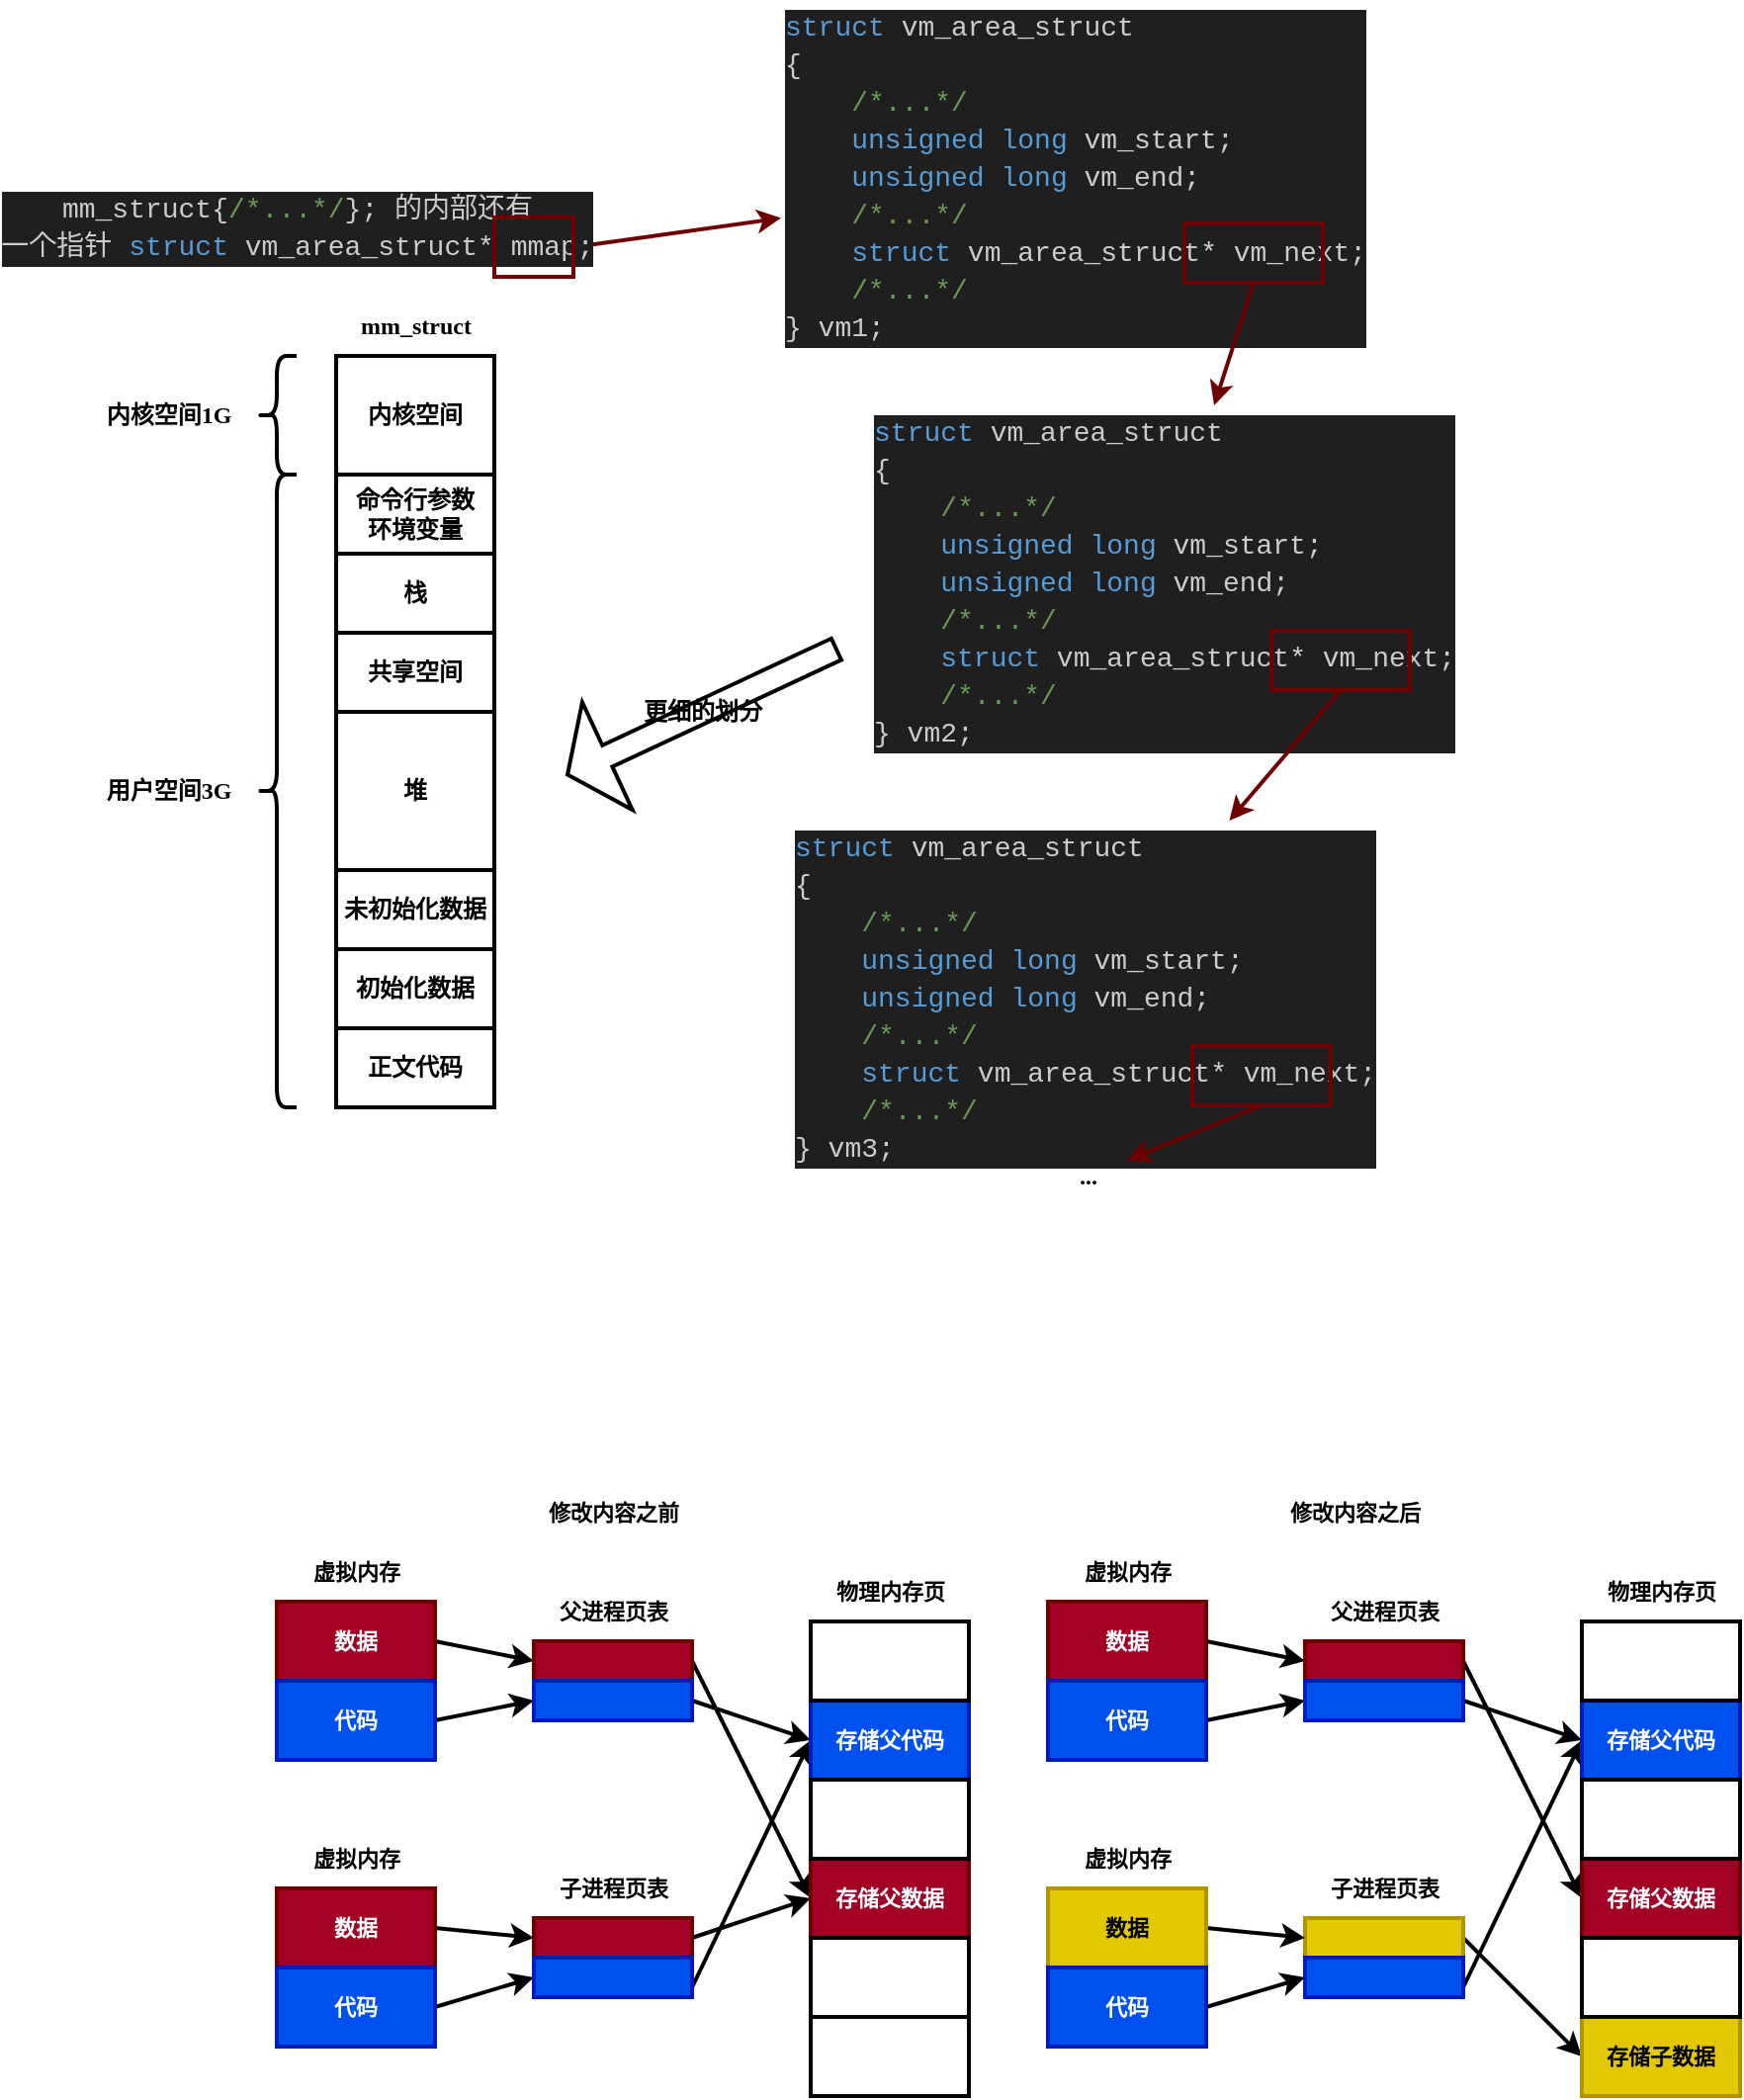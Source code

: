 <mxfile>
    <diagram id="5OxW3cBELfkocQmgd8ur" name="第 1 页">
        <mxGraphModel dx="757" dy="242" grid="1" gridSize="10" guides="1" tooltips="1" connect="1" arrows="1" fold="1" page="1" pageScale="1" pageWidth="50000" pageHeight="50000" math="0" shadow="0">
            <root>
                <mxCell id="0"/>
                <mxCell id="1" parent="0"/>
                <mxCell id="3" value="&lt;font face=&quot;Comic Sans MS&quot;&gt;内核空间&lt;/font&gt;" style="rounded=0;whiteSpace=wrap;html=1;strokeWidth=2;fontStyle=1" vertex="1" parent="1">
                    <mxGeometry x="40280" y="5540" width="80" height="60" as="geometry"/>
                </mxCell>
                <mxCell id="4" value="&lt;font face=&quot;Comic Sans MS&quot;&gt;命令行参数&lt;br&gt;环境变量&lt;/font&gt;" style="rounded=0;whiteSpace=wrap;html=1;strokeWidth=2;fontStyle=1" vertex="1" parent="1">
                    <mxGeometry x="40280" y="5600" width="80" height="40" as="geometry"/>
                </mxCell>
                <mxCell id="5" value="&lt;font face=&quot;Comic Sans MS&quot;&gt;栈&lt;/font&gt;" style="rounded=0;whiteSpace=wrap;html=1;strokeWidth=2;fontStyle=1" vertex="1" parent="1">
                    <mxGeometry x="40280" y="5640" width="80" height="40" as="geometry"/>
                </mxCell>
                <mxCell id="6" value="&lt;font face=&quot;Comic Sans MS&quot;&gt;共享空间&lt;/font&gt;" style="rounded=0;whiteSpace=wrap;html=1;strokeWidth=2;fontStyle=1" vertex="1" parent="1">
                    <mxGeometry x="40280" y="5680" width="80" height="40" as="geometry"/>
                </mxCell>
                <mxCell id="7" value="&lt;font face=&quot;Comic Sans MS&quot;&gt;堆&lt;/font&gt;" style="rounded=0;whiteSpace=wrap;html=1;strokeWidth=2;fontStyle=1" vertex="1" parent="1">
                    <mxGeometry x="40280" y="5720" width="80" height="80" as="geometry"/>
                </mxCell>
                <mxCell id="8" value="&lt;font face=&quot;Comic Sans MS&quot;&gt;未初始化数据&lt;/font&gt;" style="rounded=0;whiteSpace=wrap;html=1;strokeWidth=2;fontStyle=1" vertex="1" parent="1">
                    <mxGeometry x="40280" y="5800" width="80" height="40" as="geometry"/>
                </mxCell>
                <mxCell id="9" value="&lt;font face=&quot;Comic Sans MS&quot;&gt;初始化数据&lt;/font&gt;" style="rounded=0;whiteSpace=wrap;html=1;strokeWidth=2;fontStyle=1" vertex="1" parent="1">
                    <mxGeometry x="40280" y="5840" width="80" height="40" as="geometry"/>
                </mxCell>
                <mxCell id="10" value="&lt;font face=&quot;Comic Sans MS&quot;&gt;正文代码&lt;/font&gt;" style="rounded=0;whiteSpace=wrap;html=1;strokeWidth=2;fontStyle=1" vertex="1" parent="1">
                    <mxGeometry x="40280" y="5880" width="80" height="40" as="geometry"/>
                </mxCell>
                <mxCell id="11" value="" style="shape=curlyBracket;whiteSpace=wrap;html=1;rounded=1;labelPosition=left;verticalLabelPosition=middle;align=right;verticalAlign=middle;strokeWidth=2;fontFamily=Comic Sans MS;" vertex="1" parent="1">
                    <mxGeometry x="40240" y="5540" width="20" height="60" as="geometry"/>
                </mxCell>
                <mxCell id="12" value="&lt;b&gt;内核空间1G&lt;/b&gt;" style="text;html=1;align=center;verticalAlign=middle;resizable=0;points=[];autosize=1;strokeColor=none;fillColor=none;fontFamily=Comic Sans MS;" vertex="1" parent="1">
                    <mxGeometry x="40150" y="5555" width="90" height="30" as="geometry"/>
                </mxCell>
                <mxCell id="13" value="" style="shape=curlyBracket;whiteSpace=wrap;html=1;rounded=1;labelPosition=left;verticalLabelPosition=middle;align=right;verticalAlign=middle;strokeWidth=2;fontFamily=Comic Sans MS;" vertex="1" parent="1">
                    <mxGeometry x="40240" y="5600" width="20" height="320" as="geometry"/>
                </mxCell>
                <mxCell id="14" value="&lt;b&gt;用户空间3G&lt;/b&gt;" style="text;html=1;align=center;verticalAlign=middle;resizable=0;points=[];autosize=1;strokeColor=none;fillColor=none;fontFamily=Comic Sans MS;" vertex="1" parent="1">
                    <mxGeometry x="40150" y="5745" width="90" height="30" as="geometry"/>
                </mxCell>
                <mxCell id="15" value="&lt;b&gt;mm_struct&lt;/b&gt;" style="text;html=1;align=center;verticalAlign=middle;resizable=0;points=[];autosize=1;strokeColor=none;fillColor=none;fontFamily=Comic Sans MS;" vertex="1" parent="1">
                    <mxGeometry x="40280" y="5510" width="80" height="30" as="geometry"/>
                </mxCell>
                <mxCell id="20" style="edgeStyle=none;html=1;fontFamily=Comic Sans MS;exitX=1;exitY=0.5;exitDx=0;exitDy=0;fillColor=#a20025;strokeColor=#6F0000;strokeWidth=2;" edge="1" parent="1" source="27" target="21">
                    <mxGeometry relative="1" as="geometry">
                        <mxPoint x="40630.0" y="5550" as="targetPoint"/>
                        <mxPoint x="40410" y="5470" as="sourcePoint"/>
                    </mxGeometry>
                </mxCell>
                <mxCell id="26" value="&lt;div style=&quot;color: rgb(204, 204, 204); background-color: rgb(31, 31, 31); font-family: Consolas, &amp;quot;Courier New&amp;quot;, monospace; font-size: 14px; line-height: 19px;&quot;&gt;&lt;div&gt;mm_struct{&lt;span style=&quot;color: #6a9955;&quot;&gt;/*...*/&lt;/span&gt;}; 的内部还有&lt;/div&gt;&lt;div&gt;一个指针 &lt;span style=&quot;color: #569cd6;&quot;&gt;struct&lt;/span&gt; vm_area_struct&lt;span style=&quot;color: #d4d4d4;&quot;&gt;*&lt;/span&gt; mmap;&lt;/div&gt;&lt;/div&gt;" style="text;html=1;align=center;verticalAlign=middle;resizable=0;points=[];autosize=1;strokeColor=none;fillColor=none;fontFamily=Comic Sans MS;" vertex="1" parent="1">
                    <mxGeometry x="40110" y="5450" width="300" height="50" as="geometry"/>
                </mxCell>
                <mxCell id="27" value="" style="whiteSpace=wrap;html=1;strokeWidth=2;fontFamily=Comic Sans MS;fillColor=none;fontColor=#ffffff;strokeColor=#6F0000;" vertex="1" parent="1">
                    <mxGeometry x="40360" y="5470" width="40" height="30" as="geometry"/>
                </mxCell>
                <mxCell id="33" value="&lt;b&gt;...&lt;/b&gt;" style="text;html=1;align=center;verticalAlign=middle;resizable=0;points=[];autosize=1;strokeColor=none;fillColor=none;fontFamily=Comic Sans MS;" vertex="1" parent="1">
                    <mxGeometry x="40640" y="5940" width="40" height="30" as="geometry"/>
                </mxCell>
                <mxCell id="34" value="" style="group" vertex="1" connectable="0" parent="1">
                    <mxGeometry x="40505" y="5360" width="290" height="180" as="geometry"/>
                </mxCell>
                <mxCell id="21" value="&lt;div style=&quot;color: rgb(204, 204, 204); background-color: rgb(31, 31, 31); font-family: Consolas, &amp;quot;Courier New&amp;quot;, monospace; font-size: 14px; line-height: 19px;&quot;&gt;&lt;div&gt;&lt;span style=&quot;color: #569cd6;&quot;&gt;struct&lt;/span&gt; vm_area_struct&lt;/div&gt;&lt;div&gt;{&lt;/div&gt;&lt;div&gt;&lt;span style=&quot;color: #6a9955;&quot;&gt;&amp;nbsp; &amp;nbsp; /*...*/&lt;/span&gt;&lt;/div&gt;&lt;div&gt;&amp;nbsp; &amp;nbsp; &lt;span style=&quot;color: #569cd6;&quot;&gt;unsigned&lt;/span&gt; &lt;span style=&quot;color: #569cd6;&quot;&gt;long&lt;/span&gt; vm_start;&lt;/div&gt;&lt;div&gt;&amp;nbsp; &amp;nbsp; &lt;span style=&quot;color: #569cd6;&quot;&gt;unsigned&lt;/span&gt; &lt;span style=&quot;color: #569cd6;&quot;&gt;long&lt;/span&gt; vm_end;&lt;/div&gt;&lt;div&gt;&lt;span style=&quot;color: #6a9955;&quot;&gt;&amp;nbsp; &amp;nbsp; /*...*/&lt;/span&gt;&lt;/div&gt;&lt;div&gt;&amp;nbsp; &amp;nbsp; &lt;span style=&quot;color: #569cd6;&quot;&gt;struct&lt;/span&gt; vm_area_struct&lt;span style=&quot;color: #d4d4d4;&quot;&gt;*&lt;/span&gt; vm_next;&lt;/div&gt;&lt;div&gt;&lt;span style=&quot;color: #6a9955;&quot;&gt;&amp;nbsp; &amp;nbsp; /*...*/&lt;/span&gt;&lt;/div&gt;&lt;div&gt;} vm1;&lt;/div&gt;&lt;/div&gt;" style="text;html=1;align=left;verticalAlign=middle;resizable=0;points=[];autosize=1;strokeColor=none;fillColor=none;fontFamily=Comic Sans MS;" vertex="1" parent="34">
                    <mxGeometry width="290" height="180" as="geometry"/>
                </mxCell>
                <mxCell id="28" value="" style="whiteSpace=wrap;html=1;strokeWidth=2;fontFamily=Comic Sans MS;fillColor=none;fontColor=#ffffff;strokeColor=#6F0000;" vertex="1" parent="34">
                    <mxGeometry x="204" y="113" width="70" height="30" as="geometry"/>
                </mxCell>
                <mxCell id="23" style="edgeStyle=none;html=1;fontFamily=Comic Sans MS;fillColor=#a20025;strokeColor=#6F0000;strokeWidth=2;exitX=0.5;exitY=1;exitDx=0;exitDy=0;" edge="1" parent="1" source="28" target="22">
                    <mxGeometry relative="1" as="geometry"/>
                </mxCell>
                <mxCell id="35" value="" style="group" vertex="1" connectable="0" parent="1">
                    <mxGeometry x="40550" y="5565" width="290" height="180" as="geometry"/>
                </mxCell>
                <mxCell id="22" value="&lt;div style=&quot;color: rgb(204, 204, 204); background-color: rgb(31, 31, 31); font-family: Consolas, &amp;quot;Courier New&amp;quot;, monospace; font-size: 14px; line-height: 19px;&quot;&gt;&lt;div&gt;&lt;span style=&quot;color: #569cd6;&quot;&gt;struct&lt;/span&gt; vm_area_struct&lt;/div&gt;&lt;div&gt;{&lt;/div&gt;&lt;div&gt;&lt;span style=&quot;color: #6a9955;&quot;&gt;&amp;nbsp; &amp;nbsp; /*...*/&lt;/span&gt;&lt;/div&gt;&lt;div&gt;&amp;nbsp; &amp;nbsp; &lt;span style=&quot;color: #569cd6;&quot;&gt;unsigned&lt;/span&gt; &lt;span style=&quot;color: #569cd6;&quot;&gt;long&lt;/span&gt; vm_start;&lt;/div&gt;&lt;div&gt;&amp;nbsp; &amp;nbsp; &lt;span style=&quot;color: #569cd6;&quot;&gt;unsigned&lt;/span&gt; &lt;span style=&quot;color: #569cd6;&quot;&gt;long&lt;/span&gt; vm_end;&lt;/div&gt;&lt;div&gt;&lt;span style=&quot;color: #6a9955;&quot;&gt;&amp;nbsp; &amp;nbsp; /*...*/&lt;/span&gt;&lt;/div&gt;&lt;div&gt;&amp;nbsp; &amp;nbsp; &lt;span style=&quot;color: #569cd6;&quot;&gt;struct&lt;/span&gt; vm_area_struct&lt;span style=&quot;color: #d4d4d4;&quot;&gt;*&lt;/span&gt; vm_next;&lt;/div&gt;&lt;div&gt;&lt;span style=&quot;color: #6a9955;&quot;&gt;&amp;nbsp; &amp;nbsp; /*...*/&lt;/span&gt;&lt;/div&gt;&lt;div&gt;} vm2;&lt;/div&gt;&lt;/div&gt;" style="text;html=1;align=left;verticalAlign=middle;resizable=0;points=[];autosize=1;strokeColor=none;fillColor=none;fontFamily=Comic Sans MS;" vertex="1" parent="35">
                    <mxGeometry width="290" height="180" as="geometry"/>
                </mxCell>
                <mxCell id="29" value="" style="whiteSpace=wrap;html=1;strokeWidth=2;fontFamily=Comic Sans MS;fillColor=none;fontColor=#ffffff;strokeColor=#6F0000;" vertex="1" parent="35">
                    <mxGeometry x="203" y="114" width="70" height="30" as="geometry"/>
                </mxCell>
                <mxCell id="25" style="edgeStyle=none;html=1;fontFamily=Comic Sans MS;fillColor=#a20025;strokeColor=#6F0000;strokeWidth=2;exitX=0.5;exitY=1;exitDx=0;exitDy=0;" edge="1" parent="1" source="29" target="24">
                    <mxGeometry relative="1" as="geometry"/>
                </mxCell>
                <mxCell id="37" value="" style="group" vertex="1" connectable="0" parent="1">
                    <mxGeometry x="40510" y="5775" width="290" height="180" as="geometry"/>
                </mxCell>
                <mxCell id="24" value="&lt;div style=&quot;color: rgb(204, 204, 204); background-color: rgb(31, 31, 31); font-family: Consolas, &amp;quot;Courier New&amp;quot;, monospace; font-size: 14px; line-height: 19px;&quot;&gt;&lt;div&gt;&lt;span style=&quot;color: #569cd6;&quot;&gt;struct&lt;/span&gt; vm_area_struct&lt;/div&gt;&lt;div&gt;{&lt;/div&gt;&lt;div&gt;&lt;span style=&quot;color: #6a9955;&quot;&gt;&amp;nbsp; &amp;nbsp; /*...*/&lt;/span&gt;&lt;/div&gt;&lt;div&gt;&amp;nbsp; &amp;nbsp; &lt;span style=&quot;color: #569cd6;&quot;&gt;unsigned&lt;/span&gt; &lt;span style=&quot;color: #569cd6;&quot;&gt;long&lt;/span&gt; vm_start;&lt;/div&gt;&lt;div&gt;&amp;nbsp; &amp;nbsp; &lt;span style=&quot;color: #569cd6;&quot;&gt;unsigned&lt;/span&gt; &lt;span style=&quot;color: #569cd6;&quot;&gt;long&lt;/span&gt; vm_end;&lt;/div&gt;&lt;div&gt;&lt;span style=&quot;color: #6a9955;&quot;&gt;&amp;nbsp; &amp;nbsp; /*...*/&lt;/span&gt;&lt;/div&gt;&lt;div&gt;&amp;nbsp; &amp;nbsp; &lt;span style=&quot;color: #569cd6;&quot;&gt;struct&lt;/span&gt; vm_area_struct&lt;span style=&quot;color: #d4d4d4;&quot;&gt;*&lt;/span&gt; vm_next;&lt;/div&gt;&lt;div&gt;&lt;span style=&quot;color: #6a9955;&quot;&gt;&amp;nbsp; &amp;nbsp; /*...*/&lt;/span&gt;&lt;/div&gt;&lt;div&gt;} vm3;&lt;/div&gt;&lt;/div&gt;" style="text;html=1;align=left;verticalAlign=middle;resizable=0;points=[];autosize=1;strokeColor=none;fillColor=none;fontFamily=Comic Sans MS;" vertex="1" parent="37">
                    <mxGeometry width="290" height="180" as="geometry"/>
                </mxCell>
                <mxCell id="30" value="" style="whiteSpace=wrap;html=1;strokeWidth=2;fontFamily=Comic Sans MS;fillColor=none;fontColor=#ffffff;strokeColor=#6F0000;" vertex="1" parent="37">
                    <mxGeometry x="203" y="114" width="70" height="30" as="geometry"/>
                </mxCell>
                <mxCell id="31" style="edgeStyle=none;html=1;exitX=0.5;exitY=1;exitDx=0;exitDy=0;strokeWidth=2;fontFamily=Comic Sans MS;fillColor=#a20025;strokeColor=#6F0000;" edge="1" parent="1" source="30" target="33">
                    <mxGeometry relative="1" as="geometry">
                        <mxPoint x="40700" y="6010" as="targetPoint"/>
                    </mxGeometry>
                </mxCell>
                <mxCell id="38" value="" style="shape=singleArrow;whiteSpace=wrap;html=1;arrowWidth=0.199;arrowSize=0.148;strokeWidth=2;fontFamily=Comic Sans MS;fontSize=11;fillColor=none;rotation=-205;" vertex="1" parent="1">
                    <mxGeometry x="40390" y="5690" width="150" height="60" as="geometry"/>
                </mxCell>
                <mxCell id="40" value="&lt;b&gt;更细的划分&lt;/b&gt;" style="text;html=1;align=center;verticalAlign=middle;resizable=0;points=[];autosize=1;strokeColor=none;fillColor=none;fontFamily=Comic Sans MS;" vertex="1" parent="1">
                    <mxGeometry x="40425" y="5705" width="80" height="30" as="geometry"/>
                </mxCell>
                <mxCell id="60" style="edgeStyle=none;html=1;exitX=1;exitY=0.5;exitDx=0;exitDy=0;strokeWidth=2;fontFamily=Comic Sans MS;fontSize=11;entryX=0;entryY=0.5;entryDx=0;entryDy=0;" edge="1" parent="1" source="49" target="51">
                    <mxGeometry relative="1" as="geometry">
                        <mxPoint x="40350" y="6210" as="targetPoint"/>
                    </mxGeometry>
                </mxCell>
                <mxCell id="61" style="edgeStyle=none;html=1;exitX=1;exitY=0.5;exitDx=0;exitDy=0;entryX=0;entryY=0.5;entryDx=0;entryDy=0;strokeWidth=2;fontFamily=Comic Sans MS;fontSize=11;" edge="1" parent="1" source="50" target="66">
                    <mxGeometry relative="1" as="geometry"/>
                </mxCell>
                <mxCell id="64" style="edgeStyle=none;html=1;exitX=1;exitY=0.5;exitDx=0;exitDy=0;entryX=0;entryY=0.5;entryDx=0;entryDy=0;strokeWidth=2;fontFamily=Comic Sans MS;fontSize=11;" edge="1" parent="1" source="51" target="46">
                    <mxGeometry relative="1" as="geometry"/>
                </mxCell>
                <mxCell id="51" value="" style="whiteSpace=wrap;html=1;strokeWidth=2;fontFamily=Comic Sans MS;fontSize=11;fillColor=#a20025;fontStyle=1;fontColor=#ffffff;strokeColor=#6F0000;" vertex="1" parent="1">
                    <mxGeometry x="40380" y="6190" width="80" height="20" as="geometry"/>
                </mxCell>
                <mxCell id="65" style="edgeStyle=none;html=1;exitX=1;exitY=0.5;exitDx=0;exitDy=0;entryX=0;entryY=0.5;entryDx=0;entryDy=0;strokeWidth=2;fontFamily=Comic Sans MS;fontSize=11;" edge="1" parent="1" source="52" target="46">
                    <mxGeometry relative="1" as="geometry"/>
                </mxCell>
                <mxCell id="52" value="" style="whiteSpace=wrap;html=1;strokeWidth=2;fontFamily=Comic Sans MS;fontSize=11;fillColor=#a20025;fontStyle=1;fontColor=#ffffff;strokeColor=#6F0000;" vertex="1" parent="1">
                    <mxGeometry x="40380" y="6330" width="80" height="20" as="geometry"/>
                </mxCell>
                <mxCell id="62" style="edgeStyle=none;html=1;exitX=1;exitY=0.5;exitDx=0;exitDy=0;entryX=0;entryY=0.5;entryDx=0;entryDy=0;strokeWidth=2;fontFamily=Comic Sans MS;fontSize=11;" edge="1" parent="1" source="54" target="52">
                    <mxGeometry relative="1" as="geometry"/>
                </mxCell>
                <mxCell id="63" style="edgeStyle=none;html=1;exitX=1;exitY=0.5;exitDx=0;exitDy=0;strokeWidth=2;fontFamily=Comic Sans MS;fontSize=11;entryX=0;entryY=0.5;entryDx=0;entryDy=0;" edge="1" parent="1" source="55" target="72">
                    <mxGeometry relative="1" as="geometry">
                        <mxPoint x="40380" y="6345" as="targetPoint"/>
                    </mxGeometry>
                </mxCell>
                <mxCell id="73" style="edgeStyle=none;html=1;exitX=1;exitY=0.5;exitDx=0;exitDy=0;entryX=0;entryY=0.5;entryDx=0;entryDy=0;strokeWidth=2;fontFamily=Comic Sans MS;fontSize=11;" edge="1" parent="1" source="66" target="44">
                    <mxGeometry relative="1" as="geometry"/>
                </mxCell>
                <mxCell id="66" value="" style="whiteSpace=wrap;html=1;strokeWidth=2;fontFamily=Comic Sans MS;fontSize=11;fillColor=#0050ef;fontStyle=1;fontColor=#ffffff;strokeColor=#001DBC;" vertex="1" parent="1">
                    <mxGeometry x="40380" y="6210" width="80" height="20" as="geometry"/>
                </mxCell>
                <mxCell id="67" value="&lt;span style=&quot;&quot;&gt;父进程页表&lt;/span&gt;" style="text;html=1;align=center;verticalAlign=middle;resizable=0;points=[];autosize=1;strokeColor=none;fillColor=none;fontSize=11;fontFamily=Comic Sans MS;fontStyle=1" vertex="1" parent="1">
                    <mxGeometry x="40380" y="6160" width="80" height="30" as="geometry"/>
                </mxCell>
                <mxCell id="69" value="&lt;span style=&quot;&quot;&gt;子进程页表&lt;/span&gt;" style="text;html=1;align=center;verticalAlign=middle;resizable=0;points=[];autosize=1;strokeColor=none;fillColor=none;fontSize=11;fontFamily=Comic Sans MS;fontStyle=1" vertex="1" parent="1">
                    <mxGeometry x="40380" y="6300" width="80" height="30" as="geometry"/>
                </mxCell>
                <mxCell id="74" style="edgeStyle=none;html=1;exitX=1;exitY=0.75;exitDx=0;exitDy=0;entryX=0;entryY=0.5;entryDx=0;entryDy=0;strokeWidth=2;fontFamily=Comic Sans MS;fontSize=11;" edge="1" parent="1" source="72" target="44">
                    <mxGeometry relative="1" as="geometry"/>
                </mxCell>
                <mxCell id="72" value="" style="whiteSpace=wrap;html=1;strokeWidth=2;fontFamily=Comic Sans MS;fontSize=11;fillColor=#0050ef;fontStyle=1;fontColor=#ffffff;strokeColor=#001DBC;" vertex="1" parent="1">
                    <mxGeometry x="40380" y="6350" width="80" height="20" as="geometry"/>
                </mxCell>
                <mxCell id="78" value="修改内容之前" style="text;html=1;align=center;verticalAlign=middle;resizable=0;points=[];autosize=1;strokeColor=none;fillColor=none;fontSize=11;fontFamily=Comic Sans MS;fontStyle=1" vertex="1" parent="1">
                    <mxGeometry x="40375" y="6110" width="90" height="30" as="geometry"/>
                </mxCell>
                <mxCell id="79" value="修改内容之后" style="text;html=1;align=center;verticalAlign=middle;resizable=0;points=[];autosize=1;strokeColor=none;fillColor=none;fontSize=11;fontFamily=Comic Sans MS;fontStyle=1" vertex="1" parent="1">
                    <mxGeometry x="40750" y="6110" width="90" height="30" as="geometry"/>
                </mxCell>
                <mxCell id="49" value="数据" style="whiteSpace=wrap;html=1;strokeWidth=2;fontFamily=Comic Sans MS;fontSize=11;fillColor=#a20025;fontStyle=1;fontColor=#ffffff;strokeColor=#6F0000;" vertex="1" parent="1">
                    <mxGeometry x="40250" y="6170" width="80" height="40" as="geometry"/>
                </mxCell>
                <mxCell id="50" value="代码" style="whiteSpace=wrap;html=1;strokeWidth=2;fontFamily=Comic Sans MS;fontSize=11;fillColor=#0050ef;fontStyle=1;fontColor=#ffffff;strokeColor=#001DBC;" vertex="1" parent="1">
                    <mxGeometry x="40250" y="6210" width="80" height="40" as="geometry"/>
                </mxCell>
                <mxCell id="56" value="&lt;span&gt;虚拟内存&lt;/span&gt;" style="text;html=1;align=center;verticalAlign=middle;resizable=0;points=[];autosize=1;strokeColor=none;fillColor=none;fontSize=11;fontFamily=Comic Sans MS;fontStyle=1" vertex="1" parent="1">
                    <mxGeometry x="40255" y="6140" width="70" height="30" as="geometry"/>
                </mxCell>
                <mxCell id="54" value="数据" style="whiteSpace=wrap;html=1;strokeWidth=2;fontFamily=Comic Sans MS;fontSize=11;fillColor=#a20025;fontStyle=1;fontColor=#ffffff;strokeColor=#6F0000;" vertex="1" parent="1">
                    <mxGeometry x="40250" y="6315" width="80" height="40" as="geometry"/>
                </mxCell>
                <mxCell id="55" value="代码" style="whiteSpace=wrap;html=1;strokeWidth=2;fontFamily=Comic Sans MS;fontSize=11;fillColor=#0050ef;fontStyle=1;fontColor=#ffffff;strokeColor=#001DBC;" vertex="1" parent="1">
                    <mxGeometry x="40250" y="6355" width="80" height="40" as="geometry"/>
                </mxCell>
                <mxCell id="57" value="&lt;span&gt;虚拟内存&lt;/span&gt;" style="text;html=1;align=center;verticalAlign=middle;resizable=0;points=[];autosize=1;strokeColor=none;fillColor=none;fontSize=11;fontFamily=Comic Sans MS;fontStyle=1" vertex="1" parent="1">
                    <mxGeometry x="40255" y="6285" width="70" height="30" as="geometry"/>
                </mxCell>
                <mxCell id="43" value="&lt;span&gt;物理内存页&lt;/span&gt;" style="text;html=1;align=center;verticalAlign=middle;resizable=0;points=[];autosize=1;strokeColor=none;fillColor=none;fontSize=11;fontFamily=Comic Sans MS;fontStyle=1" vertex="1" parent="1">
                    <mxGeometry x="40520" y="6150" width="80" height="30" as="geometry"/>
                </mxCell>
                <mxCell id="44" value="存储父代码" style="whiteSpace=wrap;html=1;strokeWidth=2;fontFamily=Comic Sans MS;fontSize=11;fillColor=#0050ef;fontStyle=1;fontColor=#ffffff;strokeColor=#001DBC;" vertex="1" parent="1">
                    <mxGeometry x="40520" y="6220" width="80" height="40" as="geometry"/>
                </mxCell>
                <mxCell id="46" value="存储父数据" style="whiteSpace=wrap;html=1;strokeWidth=2;fontFamily=Comic Sans MS;fontSize=11;fillColor=#a20025;fontStyle=1;fontColor=#ffffff;strokeColor=#6F0000;" vertex="1" parent="1">
                    <mxGeometry x="40520" y="6300" width="80" height="40" as="geometry"/>
                </mxCell>
                <mxCell id="47" value="" style="whiteSpace=wrap;html=1;strokeWidth=2;fontFamily=Comic Sans MS;fontSize=11;fillColor=none;fontStyle=1" vertex="1" parent="1">
                    <mxGeometry x="40520" y="6340" width="80" height="40" as="geometry"/>
                </mxCell>
                <mxCell id="48" value="" style="whiteSpace=wrap;html=1;strokeWidth=2;fontFamily=Comic Sans MS;fontSize=11;fillColor=none;fontStyle=1" vertex="1" parent="1">
                    <mxGeometry x="40520" y="6380" width="80" height="40" as="geometry"/>
                </mxCell>
                <mxCell id="42" value="" style="whiteSpace=wrap;html=1;strokeWidth=2;fontFamily=Comic Sans MS;fontSize=11;fillColor=none;fontStyle=1" vertex="1" parent="1">
                    <mxGeometry x="40520" y="6180" width="80" height="40" as="geometry"/>
                </mxCell>
                <mxCell id="45" value="" style="whiteSpace=wrap;html=1;strokeWidth=2;fontFamily=Comic Sans MS;fontSize=11;fillColor=none;fontStyle=1" vertex="1" parent="1">
                    <mxGeometry x="40520" y="6260" width="80" height="40" as="geometry"/>
                </mxCell>
                <mxCell id="134" style="edgeStyle=none;html=1;exitX=1;exitY=0.5;exitDx=0;exitDy=0;strokeWidth=2;fontFamily=Comic Sans MS;fontSize=11;entryX=0;entryY=0.5;entryDx=0;entryDy=0;" edge="1" parent="1" source="148" target="137">
                    <mxGeometry relative="1" as="geometry">
                        <mxPoint x="40740" y="6210" as="targetPoint"/>
                    </mxGeometry>
                </mxCell>
                <mxCell id="135" style="edgeStyle=none;html=1;exitX=1;exitY=0.5;exitDx=0;exitDy=0;entryX=0;entryY=0.5;entryDx=0;entryDy=0;strokeWidth=2;fontFamily=Comic Sans MS;fontSize=11;" edge="1" parent="1" source="149" target="143">
                    <mxGeometry relative="1" as="geometry"/>
                </mxCell>
                <mxCell id="136" style="edgeStyle=none;html=1;exitX=1;exitY=0.5;exitDx=0;exitDy=0;entryX=0;entryY=0.5;entryDx=0;entryDy=0;strokeWidth=2;fontFamily=Comic Sans MS;fontSize=11;" edge="1" parent="1" source="137" target="156">
                    <mxGeometry relative="1" as="geometry"/>
                </mxCell>
                <mxCell id="137" value="" style="whiteSpace=wrap;html=1;strokeWidth=2;fontFamily=Comic Sans MS;fontSize=11;fillColor=#a20025;fontStyle=1;fontColor=#ffffff;strokeColor=#6F0000;" vertex="1" parent="1">
                    <mxGeometry x="40770" y="6190" width="80" height="20" as="geometry"/>
                </mxCell>
                <mxCell id="138" style="edgeStyle=none;html=1;exitX=1;exitY=0.5;exitDx=0;exitDy=0;entryX=0;entryY=0.5;entryDx=0;entryDy=0;strokeWidth=2;fontFamily=Comic Sans MS;fontSize=11;" edge="1" parent="1" source="139" target="158">
                    <mxGeometry relative="1" as="geometry"/>
                </mxCell>
                <mxCell id="139" value="" style="whiteSpace=wrap;html=1;strokeWidth=2;fontFamily=Comic Sans MS;fontSize=11;fillColor=#e3c800;fontStyle=1;fontColor=#000000;strokeColor=#B09500;" vertex="1" parent="1">
                    <mxGeometry x="40770" y="6330" width="80" height="20" as="geometry"/>
                </mxCell>
                <mxCell id="140" style="edgeStyle=none;html=1;exitX=1;exitY=0.5;exitDx=0;exitDy=0;entryX=0;entryY=0.5;entryDx=0;entryDy=0;strokeWidth=2;fontFamily=Comic Sans MS;fontSize=11;" edge="1" parent="1" source="151" target="139">
                    <mxGeometry relative="1" as="geometry"/>
                </mxCell>
                <mxCell id="141" style="edgeStyle=none;html=1;exitX=1;exitY=0.5;exitDx=0;exitDy=0;strokeWidth=2;fontFamily=Comic Sans MS;fontSize=11;entryX=0;entryY=0.5;entryDx=0;entryDy=0;" edge="1" parent="1" source="152" target="147">
                    <mxGeometry relative="1" as="geometry">
                        <mxPoint x="40770" y="6345" as="targetPoint"/>
                    </mxGeometry>
                </mxCell>
                <mxCell id="142" style="edgeStyle=none;html=1;exitX=1;exitY=0.5;exitDx=0;exitDy=0;entryX=0;entryY=0.5;entryDx=0;entryDy=0;strokeWidth=2;fontFamily=Comic Sans MS;fontSize=11;" edge="1" parent="1" source="143" target="155">
                    <mxGeometry relative="1" as="geometry"/>
                </mxCell>
                <mxCell id="143" value="" style="whiteSpace=wrap;html=1;strokeWidth=2;fontFamily=Comic Sans MS;fontSize=11;fillColor=#0050ef;fontStyle=1;fontColor=#ffffff;strokeColor=#001DBC;" vertex="1" parent="1">
                    <mxGeometry x="40770" y="6210" width="80" height="20" as="geometry"/>
                </mxCell>
                <mxCell id="144" value="&lt;span style=&quot;&quot;&gt;父进程页表&lt;/span&gt;" style="text;html=1;align=center;verticalAlign=middle;resizable=0;points=[];autosize=1;strokeColor=none;fillColor=none;fontSize=11;fontFamily=Comic Sans MS;fontStyle=1" vertex="1" parent="1">
                    <mxGeometry x="40770" y="6160" width="80" height="30" as="geometry"/>
                </mxCell>
                <mxCell id="145" value="&lt;span style=&quot;&quot;&gt;子进程页表&lt;/span&gt;" style="text;html=1;align=center;verticalAlign=middle;resizable=0;points=[];autosize=1;strokeColor=none;fillColor=none;fontSize=11;fontFamily=Comic Sans MS;fontStyle=1" vertex="1" parent="1">
                    <mxGeometry x="40770" y="6300" width="80" height="30" as="geometry"/>
                </mxCell>
                <mxCell id="146" style="edgeStyle=none;html=1;exitX=1;exitY=0.75;exitDx=0;exitDy=0;entryX=0;entryY=0.5;entryDx=0;entryDy=0;strokeWidth=2;fontFamily=Comic Sans MS;fontSize=11;" edge="1" parent="1" source="147" target="155">
                    <mxGeometry relative="1" as="geometry"/>
                </mxCell>
                <mxCell id="147" value="" style="whiteSpace=wrap;html=1;strokeWidth=2;fontFamily=Comic Sans MS;fontSize=11;fillColor=#0050ef;fontStyle=1;fontColor=#ffffff;strokeColor=#001DBC;" vertex="1" parent="1">
                    <mxGeometry x="40770" y="6350" width="80" height="20" as="geometry"/>
                </mxCell>
                <mxCell id="148" value="数据" style="whiteSpace=wrap;html=1;strokeWidth=2;fontFamily=Comic Sans MS;fontSize=11;fillColor=#a20025;fontStyle=1;fontColor=#ffffff;strokeColor=#6F0000;" vertex="1" parent="1">
                    <mxGeometry x="40640" y="6170" width="80" height="40" as="geometry"/>
                </mxCell>
                <mxCell id="149" value="代码" style="whiteSpace=wrap;html=1;strokeWidth=2;fontFamily=Comic Sans MS;fontSize=11;fillColor=#0050ef;fontStyle=1;fontColor=#ffffff;strokeColor=#001DBC;" vertex="1" parent="1">
                    <mxGeometry x="40640" y="6210" width="80" height="40" as="geometry"/>
                </mxCell>
                <mxCell id="150" value="&lt;span&gt;虚拟内存&lt;/span&gt;" style="text;html=1;align=center;verticalAlign=middle;resizable=0;points=[];autosize=1;strokeColor=none;fillColor=none;fontSize=11;fontFamily=Comic Sans MS;fontStyle=1" vertex="1" parent="1">
                    <mxGeometry x="40645" y="6140" width="70" height="30" as="geometry"/>
                </mxCell>
                <mxCell id="151" value="数据" style="whiteSpace=wrap;html=1;strokeWidth=2;fontFamily=Comic Sans MS;fontSize=11;fillColor=#e3c800;fontStyle=1;fontColor=#000000;strokeColor=#B09500;" vertex="1" parent="1">
                    <mxGeometry x="40640" y="6315" width="80" height="40" as="geometry"/>
                </mxCell>
                <mxCell id="152" value="代码" style="whiteSpace=wrap;html=1;strokeWidth=2;fontFamily=Comic Sans MS;fontSize=11;fillColor=#0050ef;fontStyle=1;fontColor=#ffffff;strokeColor=#001DBC;" vertex="1" parent="1">
                    <mxGeometry x="40640" y="6355" width="80" height="40" as="geometry"/>
                </mxCell>
                <mxCell id="153" value="&lt;span&gt;虚拟内存&lt;/span&gt;" style="text;html=1;align=center;verticalAlign=middle;resizable=0;points=[];autosize=1;strokeColor=none;fillColor=none;fontSize=11;fontFamily=Comic Sans MS;fontStyle=1" vertex="1" parent="1">
                    <mxGeometry x="40645" y="6285" width="70" height="30" as="geometry"/>
                </mxCell>
                <mxCell id="154" value="&lt;span&gt;物理内存页&lt;/span&gt;" style="text;html=1;align=center;verticalAlign=middle;resizable=0;points=[];autosize=1;strokeColor=none;fillColor=none;fontSize=11;fontFamily=Comic Sans MS;fontStyle=1" vertex="1" parent="1">
                    <mxGeometry x="40910" y="6150" width="80" height="30" as="geometry"/>
                </mxCell>
                <mxCell id="155" value="存储父代码" style="whiteSpace=wrap;html=1;strokeWidth=2;fontFamily=Comic Sans MS;fontSize=11;fillColor=#0050ef;fontStyle=1;fontColor=#ffffff;strokeColor=#001DBC;" vertex="1" parent="1">
                    <mxGeometry x="40910" y="6220" width="80" height="40" as="geometry"/>
                </mxCell>
                <mxCell id="156" value="存储父数据" style="whiteSpace=wrap;html=1;strokeWidth=2;fontFamily=Comic Sans MS;fontSize=11;fillColor=#a20025;fontStyle=1;fontColor=#ffffff;strokeColor=#6F0000;" vertex="1" parent="1">
                    <mxGeometry x="40910" y="6300" width="80" height="40" as="geometry"/>
                </mxCell>
                <mxCell id="158" value="存储子数据" style="whiteSpace=wrap;html=1;strokeWidth=2;fontFamily=Comic Sans MS;fontSize=11;fillColor=#e3c800;fontStyle=1;fontColor=#000000;strokeColor=#B09500;" vertex="1" parent="1">
                    <mxGeometry x="40910" y="6380" width="80" height="40" as="geometry"/>
                </mxCell>
                <mxCell id="159" value="" style="whiteSpace=wrap;html=1;strokeWidth=2;fontFamily=Comic Sans MS;fontSize=11;fillColor=none;fontStyle=1" vertex="1" parent="1">
                    <mxGeometry x="40910" y="6180" width="80" height="40" as="geometry"/>
                </mxCell>
                <mxCell id="160" value="" style="whiteSpace=wrap;html=1;strokeWidth=2;fontFamily=Comic Sans MS;fontSize=11;fillColor=none;fontStyle=1" vertex="1" parent="1">
                    <mxGeometry x="40910" y="6260" width="80" height="40" as="geometry"/>
                </mxCell>
                <mxCell id="157" value="" style="whiteSpace=wrap;html=1;strokeWidth=2;fontFamily=Comic Sans MS;fontSize=11;fillColor=none;fontStyle=1" vertex="1" parent="1">
                    <mxGeometry x="40910" y="6340" width="80" height="40" as="geometry"/>
                </mxCell>
            </root>
        </mxGraphModel>
    </diagram>
</mxfile>